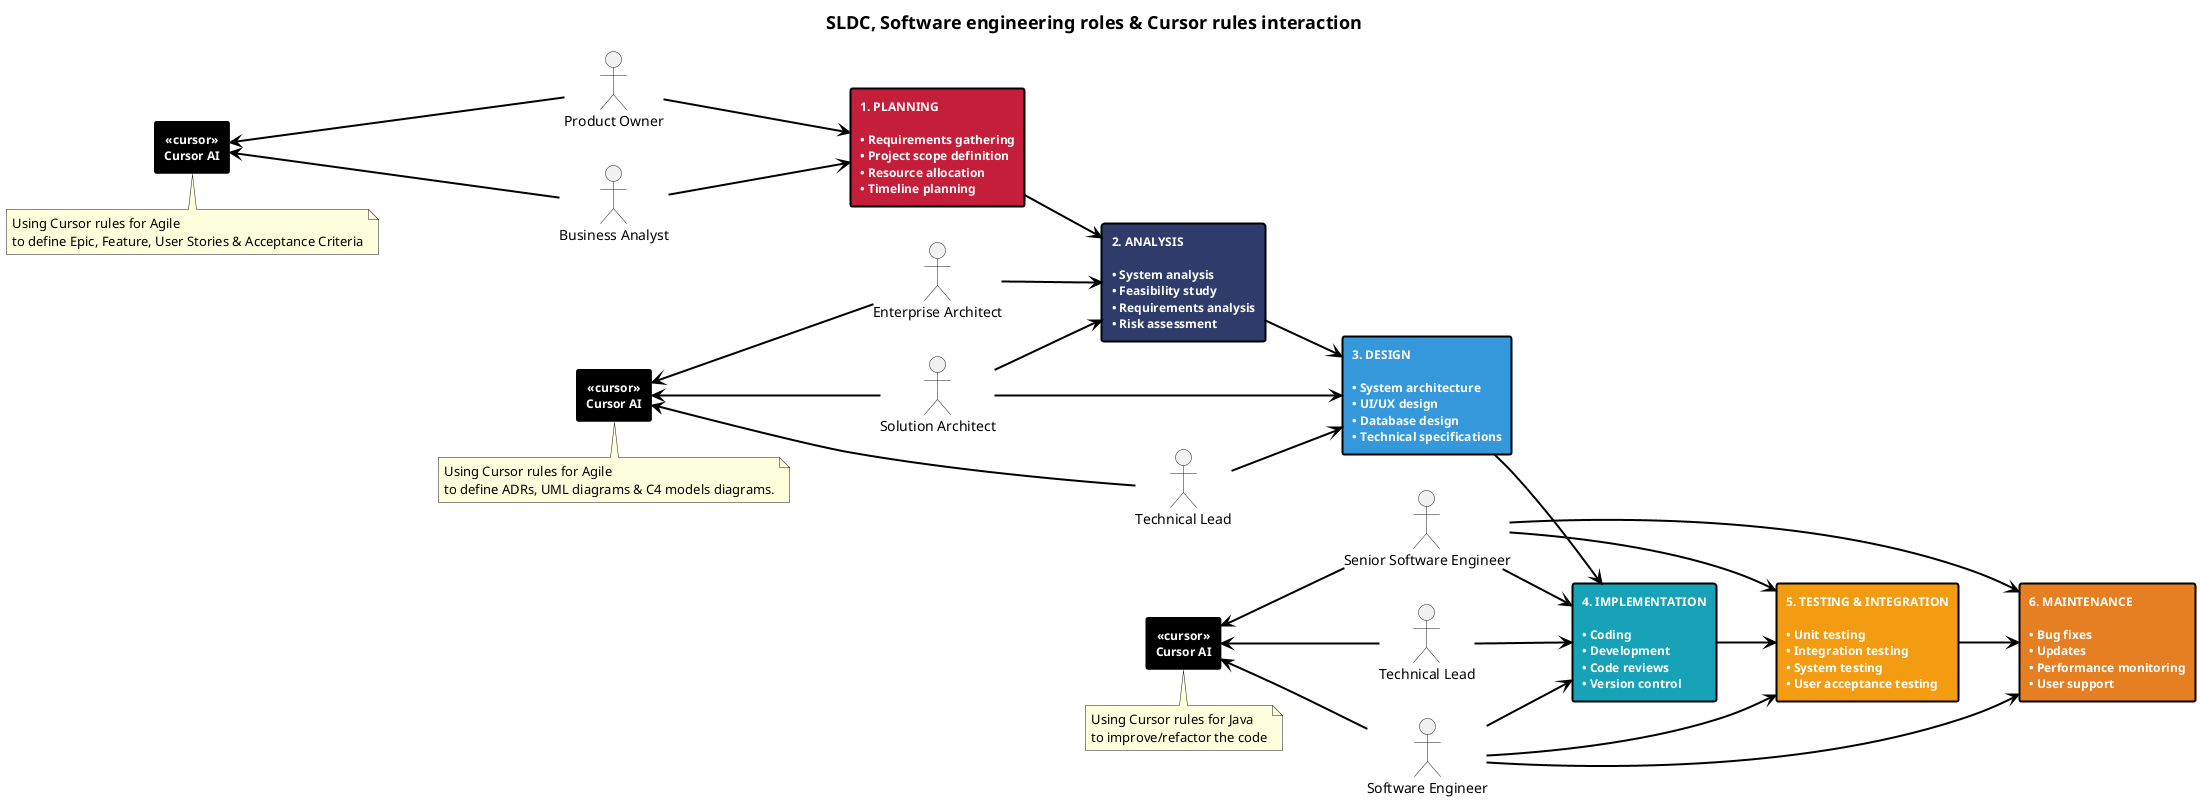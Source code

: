 @startuml
title SLDC, Software engineering roles & Cursor rules interaction
left to right direction

skinparam title {
  FontSize 18
}

skinparam rectangle {
  FontColor white
  FontSize 12
  FontStyle bold
  BorderColor black
  BorderThickness 2
}

skinparam arrow {
  Color black
  Thickness 2
}

skinparam rectangle<<cursor>> {
  FontColor white
}

' Actors row
actor "Product Owner" as po
actor "Business Analyst" as ba
actor "Enterprise Architect" as ea
actor "Solution Architect" as sa
actor "Technical Lead" as tl
actor "Technical Lead" as tl2
actor "Senior Software Engineer" as sse
actor "Software Engineer" as se
rectangle "Cursor AI" as cursor <<cursor>> #000000
note bottom of cursor : Using Cursor rules for Agile \nto define Epic, Feature, User Stories & Acceptance Criteria
rectangle "Cursor AI" as cursor2 <<cursor>> #000000
note bottom of cursor2 : Using Cursor rules for Agile \nto define ADRs, UML diagrams & C4 models diagrams.
rectangle "Cursor AI" as cursor3 <<cursor>> #000000
note bottom of cursor3 : Using Cursor rules for Java \nto improve/refactor the code

' SDLC phases in strict order
rectangle "1. PLANNING\n\n• Requirements gathering\n• Project scope definition\n• Resource allocation\n• Timeline planning" as planning #C41E3A
rectangle "2. ANALYSIS\n\n• System analysis\n• Feasibility study\n• Requirements analysis\n• Risk assessment" as analysis #2E3B6B
rectangle "3. DESIGN\n\n• System architecture\n• UI/UX design\n• Database design\n• Technical specifications" as design #3498DB
rectangle "4. IMPLEMENTATION\n\n• Coding\n• Development\n• Code reviews\n• Version control" as implementation #17A2B8
rectangle "5. TESTING & INTEGRATION\n\n• Unit testing\n• Integration testing\n• System testing\n• User acceptance testing" as testing #F39C12
rectangle "6. MAINTENANCE\n\n• Bug fixes\n• Updates\n• Performance monitoring\n• User support" as maintenance #E67E22

' Process flow
planning --> analysis
analysis --> design
design --> implementation
implementation --> testing
testing --> maintenance

' Actor connections
po --> planning
ba --> planning
ea --> analysis
sa --> analysis
sa --> design
tl --> design
tl2 --> implementation
sse --> implementation
sse --> testing
sse --> maintenance
se --> implementation
se --> testing
se --> maintenance
cursor <-- po
cursor <-- ba
cursor2 <-- ea
cursor2 <-- sa
cursor2 <-- tl
cursor3 <-- tl2
cursor3 <-- sse
cursor3 <-- se

@enduml
